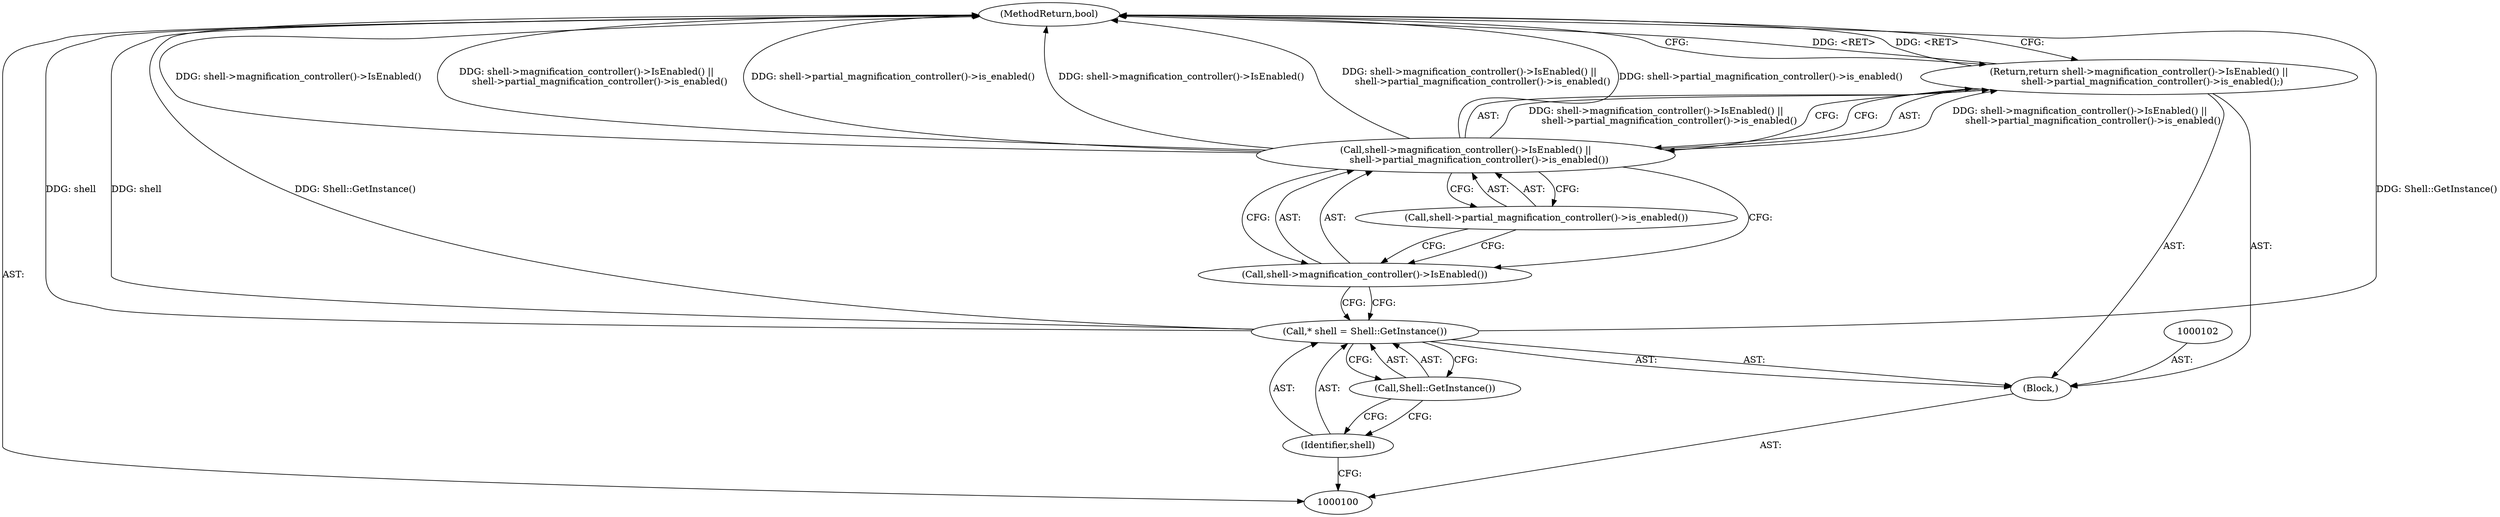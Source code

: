 digraph "1_Chrome_62b8b6e168a12263aab6b88dbef0b900cc37309f" {
"1000110" [label="(MethodReturn,bool)"];
"1000101" [label="(Block,)"];
"1000105" [label="(Call,Shell::GetInstance())"];
"1000103" [label="(Call,* shell = Shell::GetInstance())"];
"1000104" [label="(Identifier,shell)"];
"1000106" [label="(Return,return shell->magnification_controller()->IsEnabled() ||\n         shell->partial_magnification_controller()->is_enabled();)"];
"1000107" [label="(Call,shell->magnification_controller()->IsEnabled() ||\n         shell->partial_magnification_controller()->is_enabled())"];
"1000108" [label="(Call,shell->magnification_controller()->IsEnabled())"];
"1000109" [label="(Call,shell->partial_magnification_controller()->is_enabled())"];
"1000110" -> "1000100"  [label="AST: "];
"1000110" -> "1000106"  [label="CFG: "];
"1000106" -> "1000110"  [label="DDG: <RET>"];
"1000107" -> "1000110"  [label="DDG: shell->magnification_controller()->IsEnabled()"];
"1000107" -> "1000110"  [label="DDG: shell->magnification_controller()->IsEnabled() ||\n         shell->partial_magnification_controller()->is_enabled()"];
"1000107" -> "1000110"  [label="DDG: shell->partial_magnification_controller()->is_enabled()"];
"1000103" -> "1000110"  [label="DDG: shell"];
"1000103" -> "1000110"  [label="DDG: Shell::GetInstance()"];
"1000101" -> "1000100"  [label="AST: "];
"1000102" -> "1000101"  [label="AST: "];
"1000103" -> "1000101"  [label="AST: "];
"1000106" -> "1000101"  [label="AST: "];
"1000105" -> "1000103"  [label="AST: "];
"1000105" -> "1000104"  [label="CFG: "];
"1000103" -> "1000105"  [label="CFG: "];
"1000103" -> "1000101"  [label="AST: "];
"1000103" -> "1000105"  [label="CFG: "];
"1000104" -> "1000103"  [label="AST: "];
"1000105" -> "1000103"  [label="AST: "];
"1000108" -> "1000103"  [label="CFG: "];
"1000103" -> "1000110"  [label="DDG: shell"];
"1000103" -> "1000110"  [label="DDG: Shell::GetInstance()"];
"1000104" -> "1000103"  [label="AST: "];
"1000104" -> "1000100"  [label="CFG: "];
"1000105" -> "1000104"  [label="CFG: "];
"1000106" -> "1000101"  [label="AST: "];
"1000106" -> "1000107"  [label="CFG: "];
"1000107" -> "1000106"  [label="AST: "];
"1000110" -> "1000106"  [label="CFG: "];
"1000106" -> "1000110"  [label="DDG: <RET>"];
"1000107" -> "1000106"  [label="DDG: shell->magnification_controller()->IsEnabled() ||\n         shell->partial_magnification_controller()->is_enabled()"];
"1000107" -> "1000106"  [label="AST: "];
"1000107" -> "1000108"  [label="CFG: "];
"1000107" -> "1000109"  [label="CFG: "];
"1000108" -> "1000107"  [label="AST: "];
"1000109" -> "1000107"  [label="AST: "];
"1000106" -> "1000107"  [label="CFG: "];
"1000107" -> "1000110"  [label="DDG: shell->magnification_controller()->IsEnabled()"];
"1000107" -> "1000110"  [label="DDG: shell->magnification_controller()->IsEnabled() ||\n         shell->partial_magnification_controller()->is_enabled()"];
"1000107" -> "1000110"  [label="DDG: shell->partial_magnification_controller()->is_enabled()"];
"1000107" -> "1000106"  [label="DDG: shell->magnification_controller()->IsEnabled() ||\n         shell->partial_magnification_controller()->is_enabled()"];
"1000108" -> "1000107"  [label="AST: "];
"1000108" -> "1000103"  [label="CFG: "];
"1000109" -> "1000108"  [label="CFG: "];
"1000107" -> "1000108"  [label="CFG: "];
"1000109" -> "1000107"  [label="AST: "];
"1000109" -> "1000108"  [label="CFG: "];
"1000107" -> "1000109"  [label="CFG: "];
}
